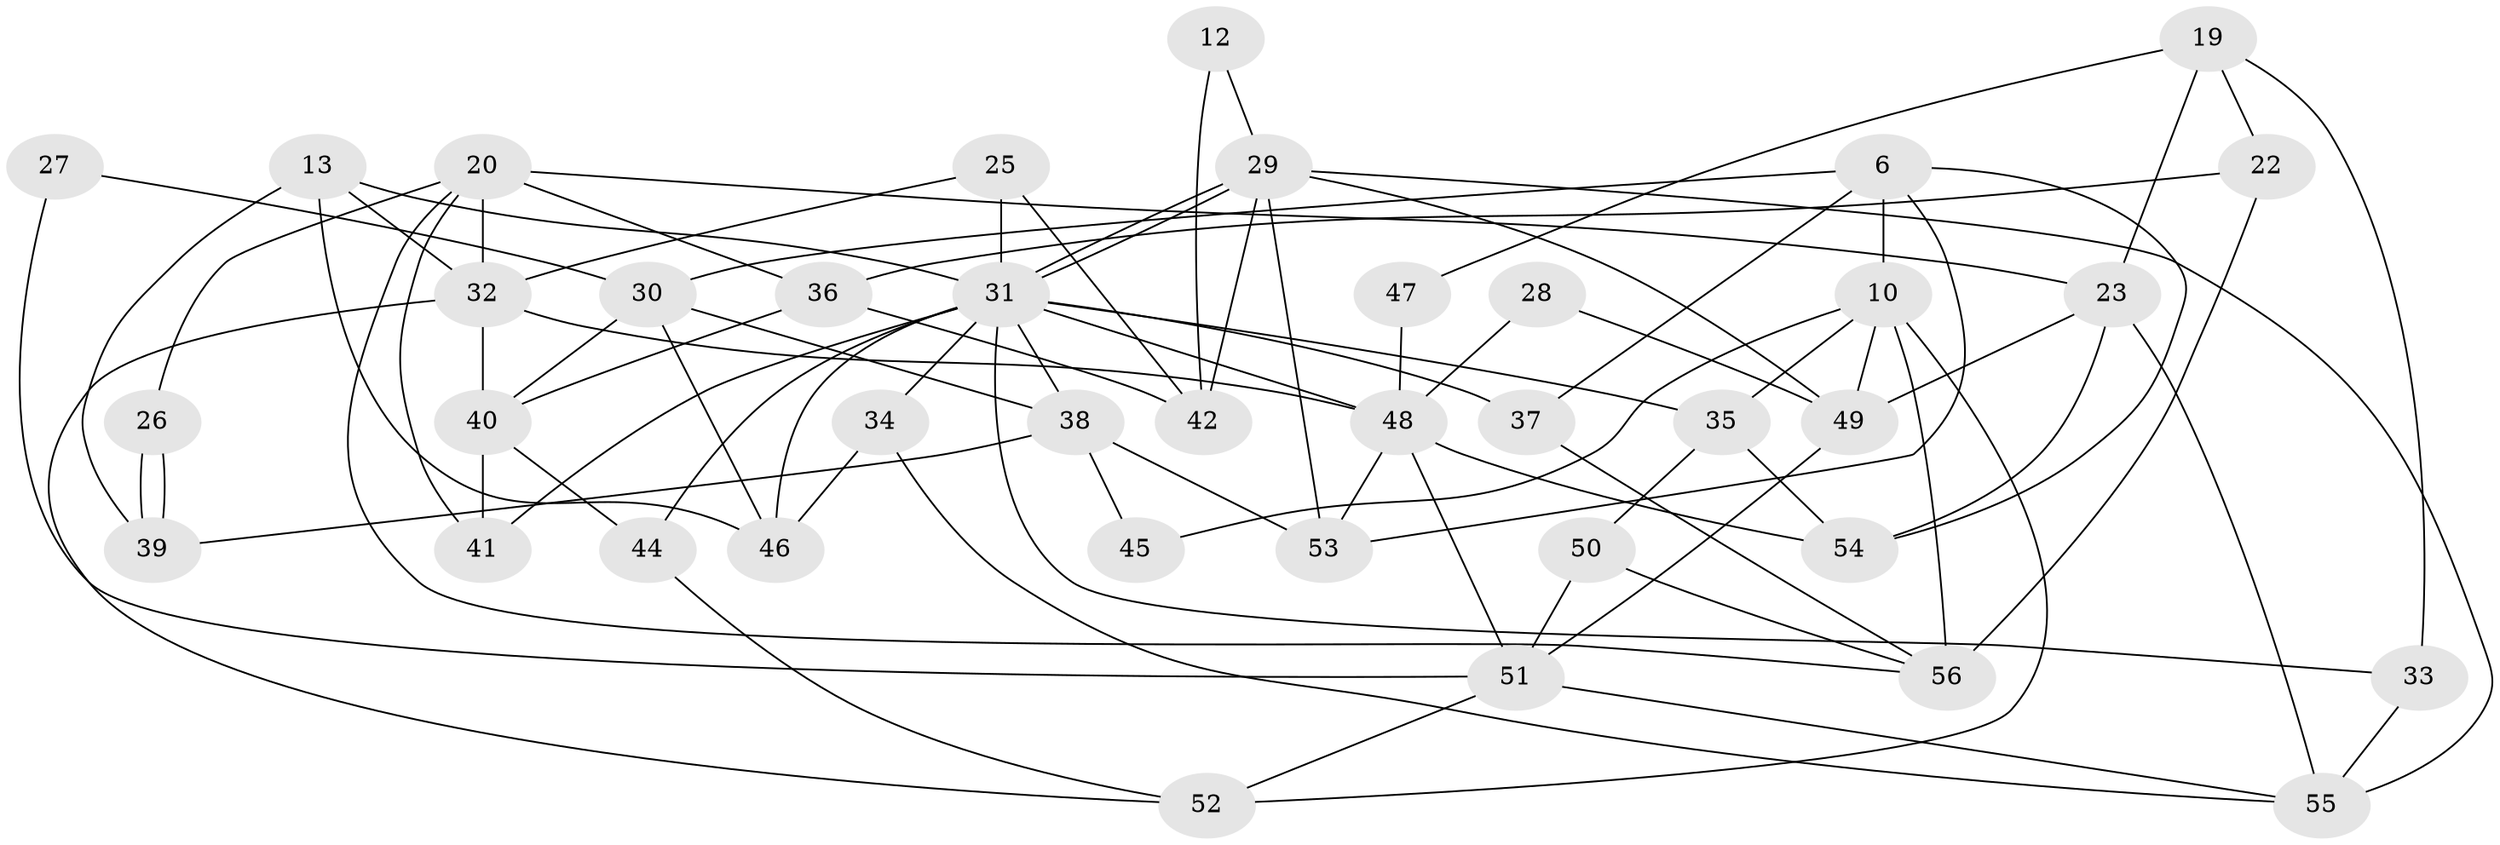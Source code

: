 // original degree distribution, {4: 0.3392857142857143, 7: 0.07142857142857142, 3: 0.25, 2: 0.125, 6: 0.07142857142857142, 5: 0.14285714285714285}
// Generated by graph-tools (version 1.1) at 2025/53/03/04/25 21:53:13]
// undirected, 39 vertices, 84 edges
graph export_dot {
graph [start="1"]
  node [color=gray90,style=filled];
  6 [super="+1"];
  10 [super="+7"];
  12;
  13;
  19;
  20 [super="+5"];
  22 [super="+8"];
  23 [super="+21"];
  25;
  26;
  27;
  28;
  29 [super="+15"];
  30 [super="+17"];
  31 [super="+2+11"];
  32;
  33 [super="+16"];
  34;
  35;
  36;
  37;
  38 [super="+9"];
  39;
  40;
  41 [super="+24"];
  42;
  44;
  45;
  46 [super="+4"];
  47;
  48 [super="+14"];
  49 [super="+3"];
  50;
  51 [super="+43"];
  52;
  53;
  54;
  55;
  56 [super="+18"];
  6 -- 37;
  6 -- 10 [weight=2];
  6 -- 54;
  6 -- 53;
  6 -- 30;
  10 -- 45;
  10 -- 52;
  10 -- 49;
  10 -- 56 [weight=2];
  10 -- 35;
  12 -- 42;
  12 -- 29;
  13 -- 32;
  13 -- 46 [weight=2];
  13 -- 39;
  13 -- 31;
  19 -- 23;
  19 -- 33;
  19 -- 22;
  19 -- 47;
  20 -- 32;
  20 -- 36;
  20 -- 23 [weight=2];
  20 -- 26;
  20 -- 41;
  20 -- 56;
  22 -- 36;
  22 -- 56 [weight=2];
  23 -- 54;
  23 -- 49;
  23 -- 55;
  25 -- 32;
  25 -- 31;
  25 -- 42;
  26 -- 39;
  26 -- 39;
  27 -- 51;
  27 -- 30;
  28 -- 49;
  28 -- 48;
  29 -- 31 [weight=2];
  29 -- 31;
  29 -- 42;
  29 -- 49;
  29 -- 53;
  29 -- 55;
  30 -- 38;
  30 -- 40;
  30 -- 46;
  31 -- 37;
  31 -- 48;
  31 -- 33;
  31 -- 34;
  31 -- 38;
  31 -- 41;
  31 -- 44;
  31 -- 35;
  31 -- 46;
  32 -- 48;
  32 -- 52;
  32 -- 40;
  33 -- 55 [weight=2];
  34 -- 55;
  34 -- 46;
  35 -- 50;
  35 -- 54;
  36 -- 42;
  36 -- 40;
  37 -- 56;
  38 -- 45;
  38 -- 53;
  38 -- 39;
  40 -- 44;
  40 -- 41;
  44 -- 52;
  47 -- 48;
  48 -- 54;
  48 -- 51 [weight=2];
  48 -- 53;
  49 -- 51;
  50 -- 51;
  50 -- 56;
  51 -- 52;
  51 -- 55 [weight=2];
}
